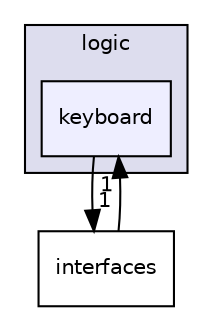 digraph "src/logic/keyboard" {
  compound=true
  node [ fontsize="10", fontname="Helvetica"];
  edge [ labelfontsize="10", labelfontname="Helvetica"];
  subgraph clusterdir_3d2e4578fe4cc3b7fa6177047437af5b {
    graph [ bgcolor="#ddddee", pencolor="black", label="logic" fontname="Helvetica", fontsize="10", URL="dir_3d2e4578fe4cc3b7fa6177047437af5b.html"]
  dir_533e24e1bf1026ea00b1b023b855007e [shape=box, label="keyboard", style="filled", fillcolor="#eeeeff", pencolor="black", URL="dir_533e24e1bf1026ea00b1b023b855007e.html"];
  }
  dir_ee3f1a7951c308657a65f8199076c1d6 [shape=box label="interfaces" URL="dir_ee3f1a7951c308657a65f8199076c1d6.html"];
  dir_533e24e1bf1026ea00b1b023b855007e->dir_ee3f1a7951c308657a65f8199076c1d6 [headlabel="1", labeldistance=1.5 headhref="dir_000006_000002.html"];
  dir_ee3f1a7951c308657a65f8199076c1d6->dir_533e24e1bf1026ea00b1b023b855007e [headlabel="1", labeldistance=1.5 headhref="dir_000002_000006.html"];
}
